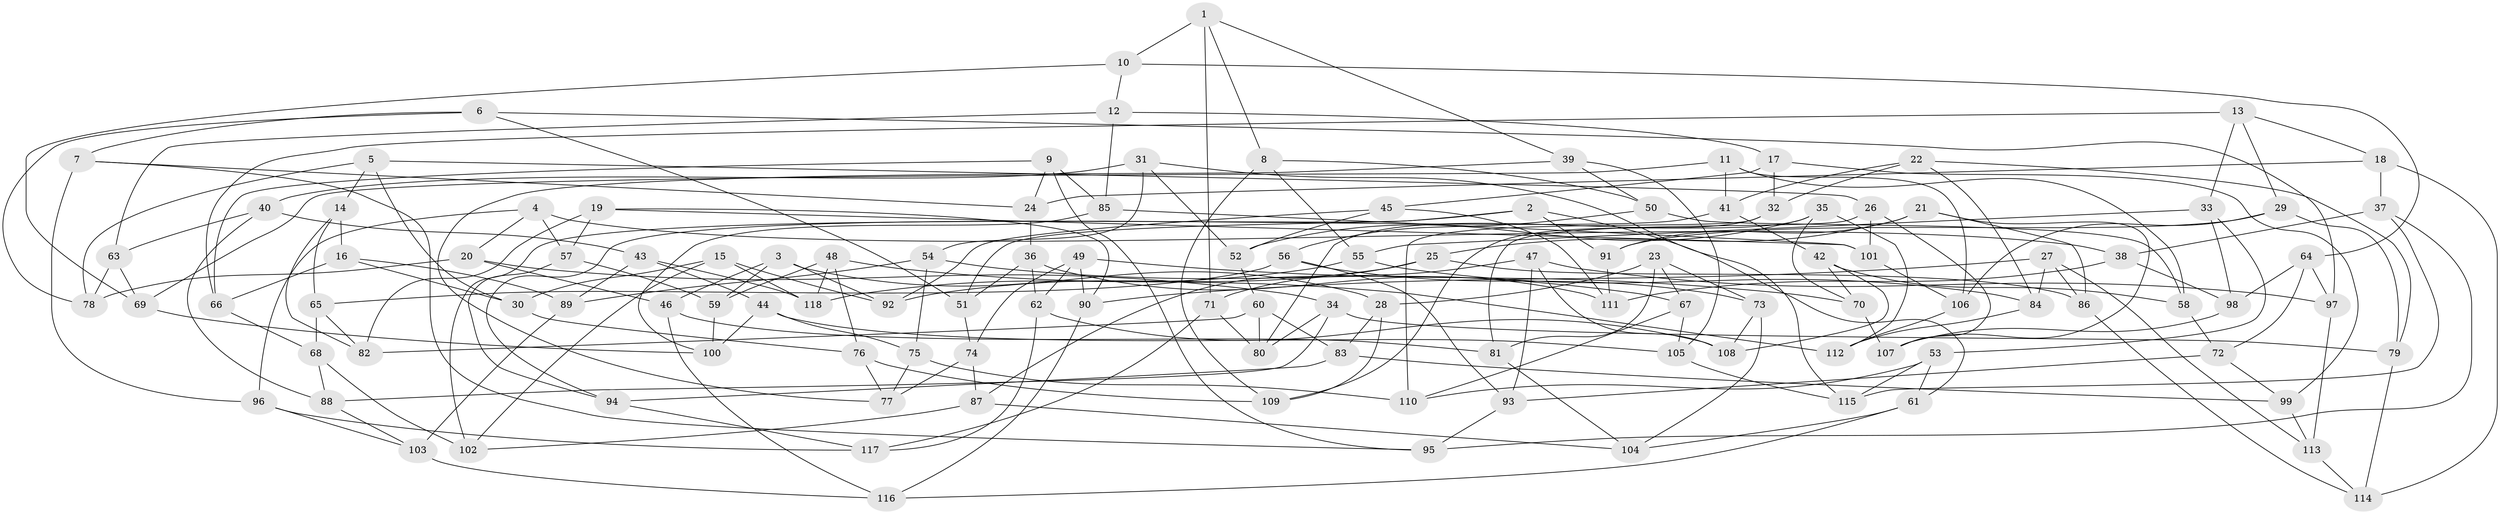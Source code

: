 // coarse degree distribution, {8: 0.2777777777777778, 5: 0.1111111111111111, 6: 0.1388888888888889, 7: 0.3611111111111111, 9: 0.08333333333333333, 4: 0.027777777777777776}
// Generated by graph-tools (version 1.1) at 2025/38/03/04/25 23:38:09]
// undirected, 118 vertices, 236 edges
graph export_dot {
  node [color=gray90,style=filled];
  1;
  2;
  3;
  4;
  5;
  6;
  7;
  8;
  9;
  10;
  11;
  12;
  13;
  14;
  15;
  16;
  17;
  18;
  19;
  20;
  21;
  22;
  23;
  24;
  25;
  26;
  27;
  28;
  29;
  30;
  31;
  32;
  33;
  34;
  35;
  36;
  37;
  38;
  39;
  40;
  41;
  42;
  43;
  44;
  45;
  46;
  47;
  48;
  49;
  50;
  51;
  52;
  53;
  54;
  55;
  56;
  57;
  58;
  59;
  60;
  61;
  62;
  63;
  64;
  65;
  66;
  67;
  68;
  69;
  70;
  71;
  72;
  73;
  74;
  75;
  76;
  77;
  78;
  79;
  80;
  81;
  82;
  83;
  84;
  85;
  86;
  87;
  88;
  89;
  90;
  91;
  92;
  93;
  94;
  95;
  96;
  97;
  98;
  99;
  100;
  101;
  102;
  103;
  104;
  105;
  106;
  107;
  108;
  109;
  110;
  111;
  112;
  113;
  114;
  115;
  116;
  117;
  118;
  1 -- 39;
  1 -- 71;
  1 -- 8;
  1 -- 10;
  2 -- 61;
  2 -- 51;
  2 -- 102;
  2 -- 91;
  3 -- 28;
  3 -- 92;
  3 -- 59;
  3 -- 46;
  4 -- 96;
  4 -- 20;
  4 -- 57;
  4 -- 38;
  5 -- 26;
  5 -- 78;
  5 -- 14;
  5 -- 30;
  6 -- 97;
  6 -- 7;
  6 -- 78;
  6 -- 51;
  7 -- 95;
  7 -- 96;
  7 -- 24;
  8 -- 50;
  8 -- 109;
  8 -- 55;
  9 -- 24;
  9 -- 85;
  9 -- 95;
  9 -- 66;
  10 -- 12;
  10 -- 69;
  10 -- 64;
  11 -- 106;
  11 -- 58;
  11 -- 69;
  11 -- 41;
  12 -- 85;
  12 -- 17;
  12 -- 63;
  13 -- 66;
  13 -- 18;
  13 -- 33;
  13 -- 29;
  14 -- 16;
  14 -- 82;
  14 -- 65;
  15 -- 102;
  15 -- 92;
  15 -- 118;
  15 -- 30;
  16 -- 30;
  16 -- 89;
  16 -- 66;
  17 -- 32;
  17 -- 99;
  17 -- 45;
  18 -- 37;
  18 -- 24;
  18 -- 114;
  19 -- 57;
  19 -- 101;
  19 -- 90;
  19 -- 82;
  20 -- 46;
  20 -- 34;
  20 -- 78;
  21 -- 91;
  21 -- 107;
  21 -- 86;
  21 -- 25;
  22 -- 41;
  22 -- 84;
  22 -- 79;
  22 -- 32;
  23 -- 73;
  23 -- 67;
  23 -- 28;
  23 -- 81;
  24 -- 36;
  25 -- 87;
  25 -- 92;
  25 -- 86;
  26 -- 81;
  26 -- 107;
  26 -- 101;
  27 -- 90;
  27 -- 84;
  27 -- 86;
  27 -- 113;
  28 -- 109;
  28 -- 83;
  29 -- 91;
  29 -- 106;
  29 -- 79;
  30 -- 76;
  31 -- 115;
  31 -- 40;
  31 -- 52;
  31 -- 54;
  32 -- 80;
  32 -- 110;
  33 -- 53;
  33 -- 55;
  33 -- 98;
  34 -- 88;
  34 -- 79;
  34 -- 80;
  35 -- 52;
  35 -- 112;
  35 -- 109;
  35 -- 70;
  36 -- 62;
  36 -- 111;
  36 -- 51;
  37 -- 95;
  37 -- 115;
  37 -- 38;
  38 -- 98;
  38 -- 111;
  39 -- 50;
  39 -- 105;
  39 -- 77;
  40 -- 63;
  40 -- 88;
  40 -- 43;
  41 -- 94;
  41 -- 42;
  42 -- 70;
  42 -- 58;
  42 -- 108;
  43 -- 118;
  43 -- 89;
  43 -- 44;
  44 -- 75;
  44 -- 100;
  44 -- 105;
  45 -- 52;
  45 -- 111;
  45 -- 92;
  46 -- 116;
  46 -- 81;
  47 -- 93;
  47 -- 71;
  47 -- 108;
  47 -- 97;
  48 -- 59;
  48 -- 118;
  48 -- 76;
  48 -- 112;
  49 -- 90;
  49 -- 70;
  49 -- 62;
  49 -- 74;
  50 -- 58;
  50 -- 56;
  51 -- 74;
  52 -- 60;
  53 -- 61;
  53 -- 115;
  53 -- 110;
  54 -- 67;
  54 -- 75;
  54 -- 89;
  55 -- 118;
  55 -- 84;
  56 -- 65;
  56 -- 73;
  56 -- 93;
  57 -- 94;
  57 -- 59;
  58 -- 72;
  59 -- 100;
  60 -- 83;
  60 -- 82;
  60 -- 80;
  61 -- 116;
  61 -- 104;
  62 -- 108;
  62 -- 117;
  63 -- 78;
  63 -- 69;
  64 -- 72;
  64 -- 97;
  64 -- 98;
  65 -- 68;
  65 -- 82;
  66 -- 68;
  67 -- 105;
  67 -- 110;
  68 -- 88;
  68 -- 102;
  69 -- 100;
  70 -- 107;
  71 -- 80;
  71 -- 117;
  72 -- 93;
  72 -- 99;
  73 -- 108;
  73 -- 104;
  74 -- 77;
  74 -- 87;
  75 -- 77;
  75 -- 110;
  76 -- 77;
  76 -- 109;
  79 -- 114;
  81 -- 104;
  83 -- 99;
  83 -- 94;
  84 -- 112;
  85 -- 100;
  85 -- 101;
  86 -- 114;
  87 -- 104;
  87 -- 102;
  88 -- 103;
  89 -- 103;
  90 -- 116;
  91 -- 111;
  93 -- 95;
  94 -- 117;
  96 -- 117;
  96 -- 103;
  97 -- 113;
  98 -- 107;
  99 -- 113;
  101 -- 106;
  103 -- 116;
  105 -- 115;
  106 -- 112;
  113 -- 114;
}
